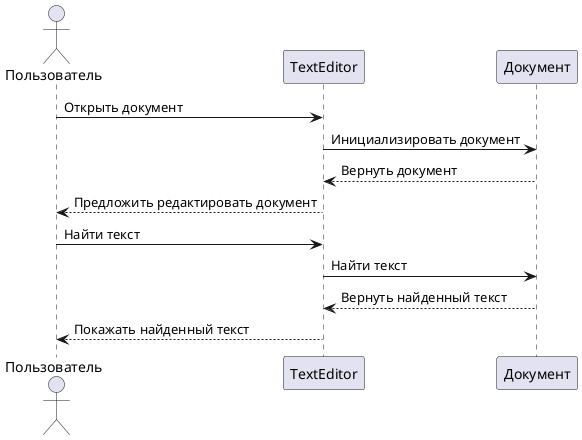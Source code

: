 @startuml
actor Пользователь
participant TextEditor
participant Документ

Пользователь -> TextEditor: Открыть документ
TextEditor -> Документ: Инициализировать документ
Документ --> TextEditor: Вернуть документ
TextEditor --> Пользователь: Предложить редактировать документ
Пользователь -> TextEditor: Найти текст
TextEditor -> Документ: Найти текст
Документ --> TextEditor: Вернуть найденный текст
TextEditor --> Пользователь: Покажать найденный текст
@enduml
